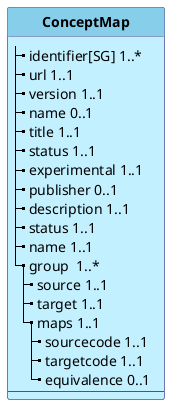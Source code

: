 @startuml
'skinparam linetype ortho
skinparam linetype polyline
hide circle
hide stereotype

'!pragma layout smetana

skinparam class<<MD>> {
 BorderColor DarkSlateGray
 BackgroundColor WhiteSmoke
 HeaderBackgroundColor #909090
}

skinparam class<<TM>> {
 BorderColor #505090
 BackgroundColor APPLICATION
 HeaderBackgroundColor SkyBlue
}



    class "**  ConceptMap  **" as CM<<TM>> {
        |_ identifier[SG] 1..*   
        |_ url 1..1
        |_ version 1..1
        |_ name 0..1
        |_ title 1..1
        |_ status 1..1
        |_ experimental 1..1
        |_ publisher 0..1
        |_ description 1..1
        |_ status 1..1
        |_ name 1..1
        |_ group  1..*
          |_ source 1..1
          |_ target 1..1
          |_ maps 1..1
            |_ sourcecode 1..1
            |_ targetcode 1..1
            |_ equivalence 0..1    
        --
    }




@enduml